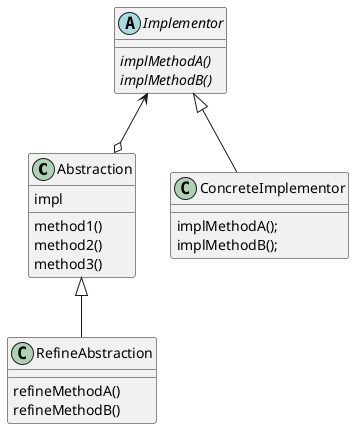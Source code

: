 @startuml

class Abstraction {
	impl

	method1()
	method2()
	method3()
}

abstract class Implementor {
	{abstract} implMethodA()
	{abstract} implMethodB()
}

class RefineAbstraction {
	refineMethodA()
	refineMethodB()
}

class ConcreteImplementor {
	implMethodA();
	implMethodB();
}

Implementor <--o Abstraction
Abstraction <|-- RefineAbstraction
Implementor <|-- ConcreteImplementor

@enduml